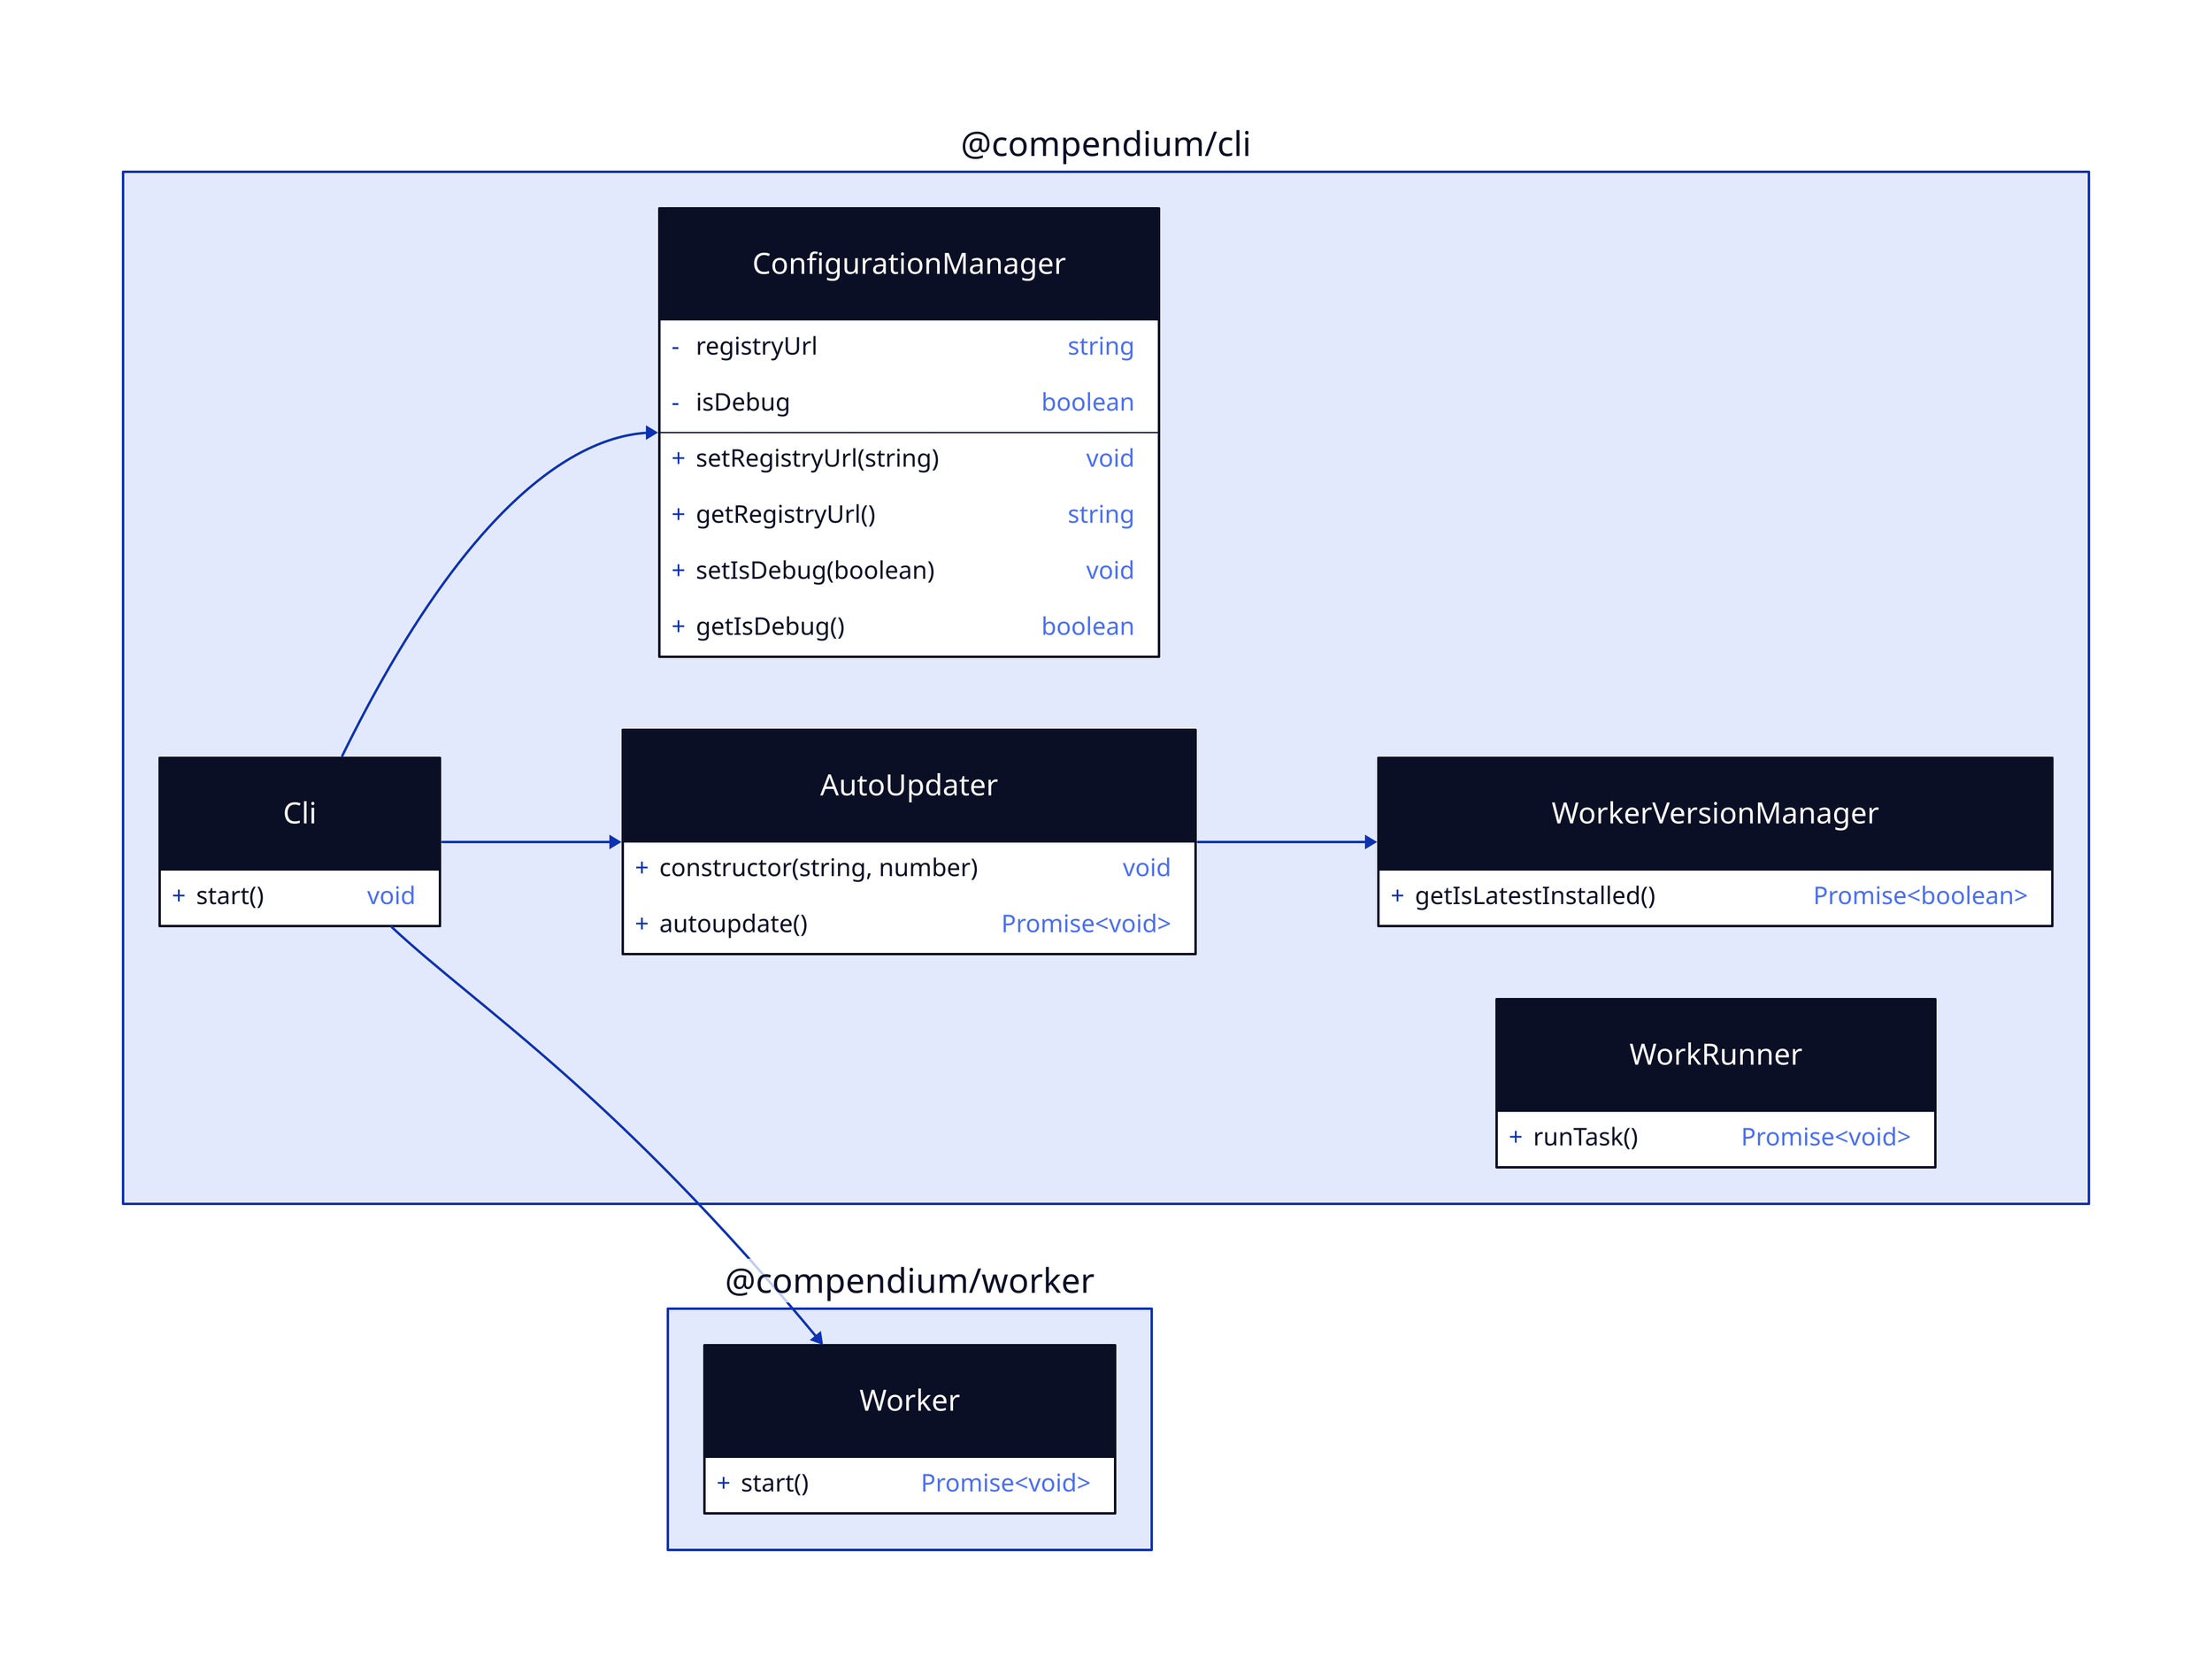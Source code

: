 direction: right

cli: "@compendium/cli" {

  Cli {
    shape: class
    start(): void;
  }

  ConfigurationManager {
    shape: class
    -registryUrl: string;
    -isDebug: boolean;
    setRegistryUrl(string): void;
    getRegistryUrl(): string;
    setIsDebug(boolean): void;
    getIsDebug(): boolean;
  }
  
  WorkerVersionManager {
    shape: class
    getIsLatestInstalled(): Promise<boolean>
  }

  AutoUpdater {
    shape: class
    constructor(string, number)
    autoupdate(): Promise<void>
  }

  WorkRunner {
    shape: class
    runTask(): Promise<void>
  }

  Cli -> AutoUpdater
  Cli -> ConfigurationManager
  AutoUpdater -> WorkerVersionManager
}

cli.Cli -> package.Worker


package: "@compendium/worker" {
  Worker {
    shape: class
    start(): Promise<void>
  }
}
